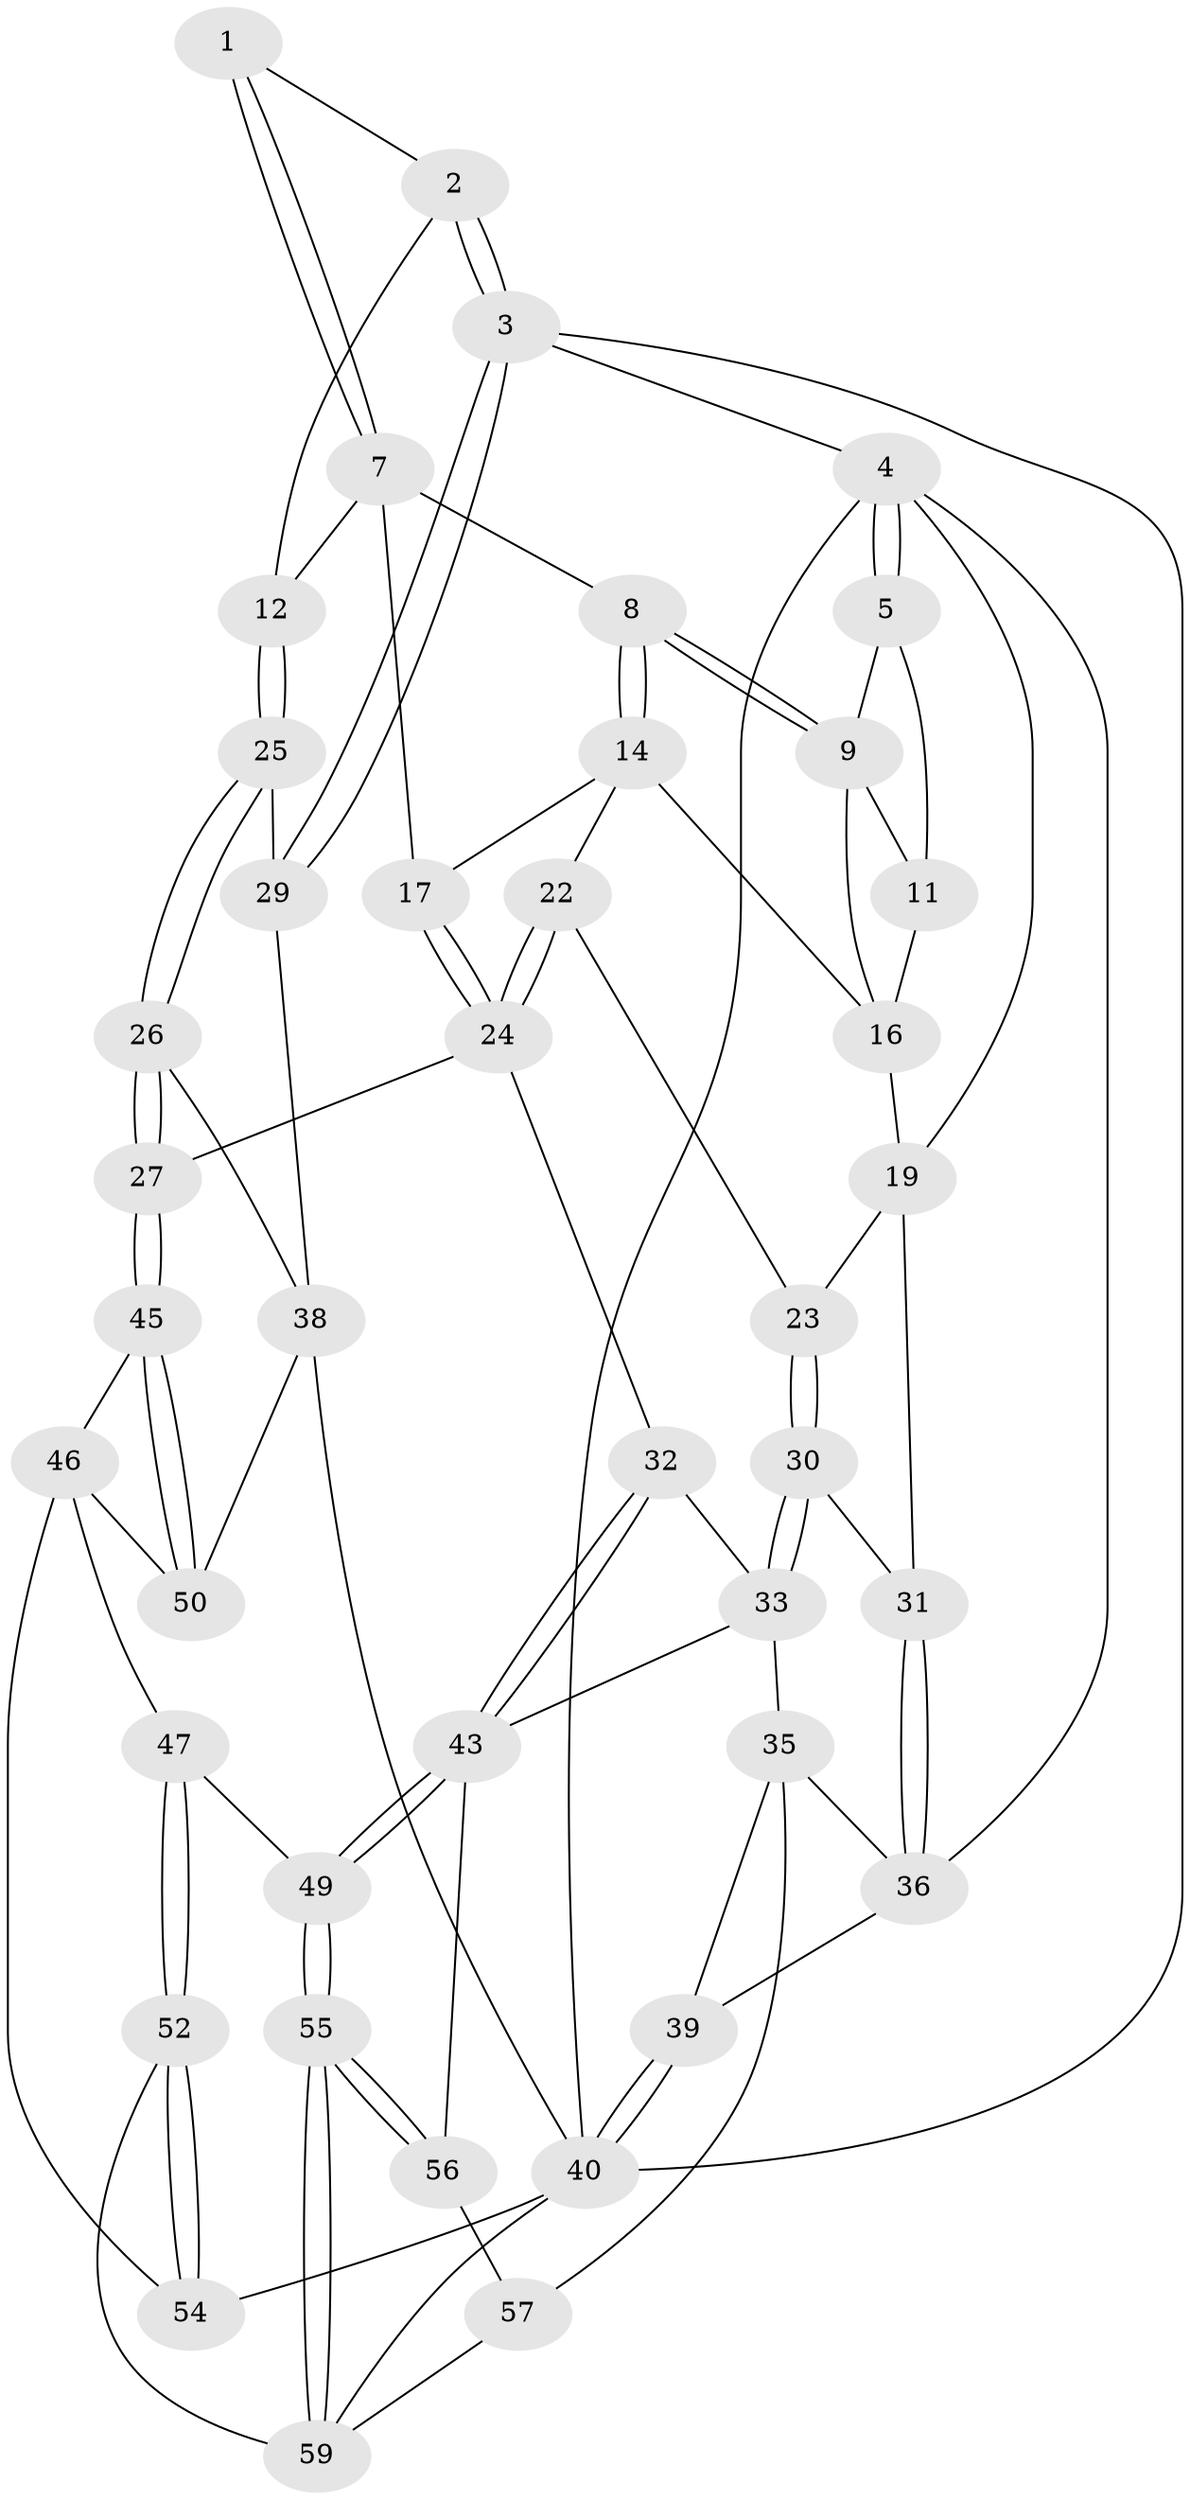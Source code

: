 // Generated by graph-tools (version 1.1) at 2025/24/03/03/25 07:24:33]
// undirected, 42 vertices, 96 edges
graph export_dot {
graph [start="1"]
  node [color=gray90,style=filled];
  1 [pos="+0.5923265094209982+0"];
  2 [pos="+0.774964525923474+0"];
  3 [pos="+1+0"];
  4 [pos="+0+0",super="+18"];
  5 [pos="+0.2565739646977088+0",super="+6"];
  7 [pos="+0.5049746572292869+0.08701271035246762",super="+13"];
  8 [pos="+0.46516735499141487+0.09817440415841919"];
  9 [pos="+0.4443000084558664+0.09345961449001339",super="+10"];
  11 [pos="+0.2552799460952557+0.08130513552649753"];
  12 [pos="+0.7132501716116899+0.20629104101836337"];
  14 [pos="+0.4645167445761117+0.1675096602748513",super="+15"];
  16 [pos="+0.37842265034914707+0.23454306205040173",super="+21"];
  17 [pos="+0.6227421935210838+0.22713779954662036"];
  19 [pos="+0+0.2555509014676206",super="+20"];
  22 [pos="+0.40080222447071834+0.3162368815081608"];
  23 [pos="+0.2458419482586749+0.3350845183813318"];
  24 [pos="+0.4369834756989043+0.34251322712889587",super="+28"];
  25 [pos="+0.7698850638424883+0.2703892271500842"];
  26 [pos="+0.7078534141602181+0.6028160708175404"];
  27 [pos="+0.70757234084256+0.6033081627082131"];
  29 [pos="+1+0.24774212673122592"];
  30 [pos="+0.17202453582490118+0.3771033106776299"];
  31 [pos="+0.06545722598737647+0.35751490377841927"];
  32 [pos="+0.4883777145960725+0.6077582336477136"];
  33 [pos="+0.20137706835994537+0.431767793440613",super="+34"];
  35 [pos="+0.17708303781963075+0.7609430864267002",super="+58"];
  36 [pos="+0.07570713133791193+0.5128573603956247",super="+37"];
  38 [pos="+1+0.4037554131835298",super="+42"];
  39 [pos="+0+0.7943366138269548"];
  40 [pos="+0+1",super="+41"];
  43 [pos="+0.45260342662706343+0.64621101520894",super="+44"];
  45 [pos="+0.7514356824514473+0.6705667446189655"];
  46 [pos="+0.7415831822519184+0.7430410589878016",super="+51"];
  47 [pos="+0.7250313701414317+0.7737146820918503",super="+48"];
  49 [pos="+0.5109280870203557+0.9237358079096079"];
  50 [pos="+1+0.8399914263167805"];
  52 [pos="+0.6984472073796466+1",super="+53"];
  54 [pos="+0.7006681465067136+1"];
  55 [pos="+0.4805165615390067+1"];
  56 [pos="+0.38228037964483685+0.9678169543012776"];
  57 [pos="+0.17478232105997646+1"];
  59 [pos="+0.5094037118954732+1",super="+60"];
  1 -- 2;
  1 -- 7;
  1 -- 7;
  2 -- 3;
  2 -- 3;
  2 -- 12;
  3 -- 4;
  3 -- 29;
  3 -- 29;
  3 -- 40;
  4 -- 5;
  4 -- 5;
  4 -- 40;
  4 -- 19;
  4 -- 36;
  5 -- 11;
  5 -- 9;
  7 -- 8;
  7 -- 17;
  7 -- 12;
  8 -- 9;
  8 -- 9;
  8 -- 14;
  8 -- 14;
  9 -- 16;
  9 -- 11;
  11 -- 16;
  12 -- 25;
  12 -- 25;
  14 -- 17;
  14 -- 16;
  14 -- 22;
  16 -- 19;
  17 -- 24;
  17 -- 24;
  19 -- 31;
  19 -- 23;
  22 -- 23;
  22 -- 24;
  22 -- 24;
  23 -- 30;
  23 -- 30;
  24 -- 32;
  24 -- 27;
  25 -- 26;
  25 -- 26;
  25 -- 29;
  26 -- 27;
  26 -- 27;
  26 -- 38;
  27 -- 45;
  27 -- 45;
  29 -- 38;
  30 -- 31;
  30 -- 33;
  30 -- 33;
  31 -- 36;
  31 -- 36;
  32 -- 33;
  32 -- 43;
  32 -- 43;
  33 -- 35;
  33 -- 43;
  35 -- 36;
  35 -- 57;
  35 -- 39;
  36 -- 39;
  38 -- 50;
  38 -- 40;
  39 -- 40;
  39 -- 40;
  40 -- 59;
  40 -- 54;
  43 -- 49;
  43 -- 49;
  43 -- 56;
  45 -- 46;
  45 -- 50;
  45 -- 50;
  46 -- 47;
  46 -- 54;
  46 -- 50;
  47 -- 52 [weight=2];
  47 -- 52;
  47 -- 49;
  49 -- 55;
  49 -- 55;
  52 -- 54;
  52 -- 54;
  52 -- 59;
  55 -- 56;
  55 -- 56;
  55 -- 59;
  55 -- 59;
  56 -- 57;
  57 -- 59;
}
